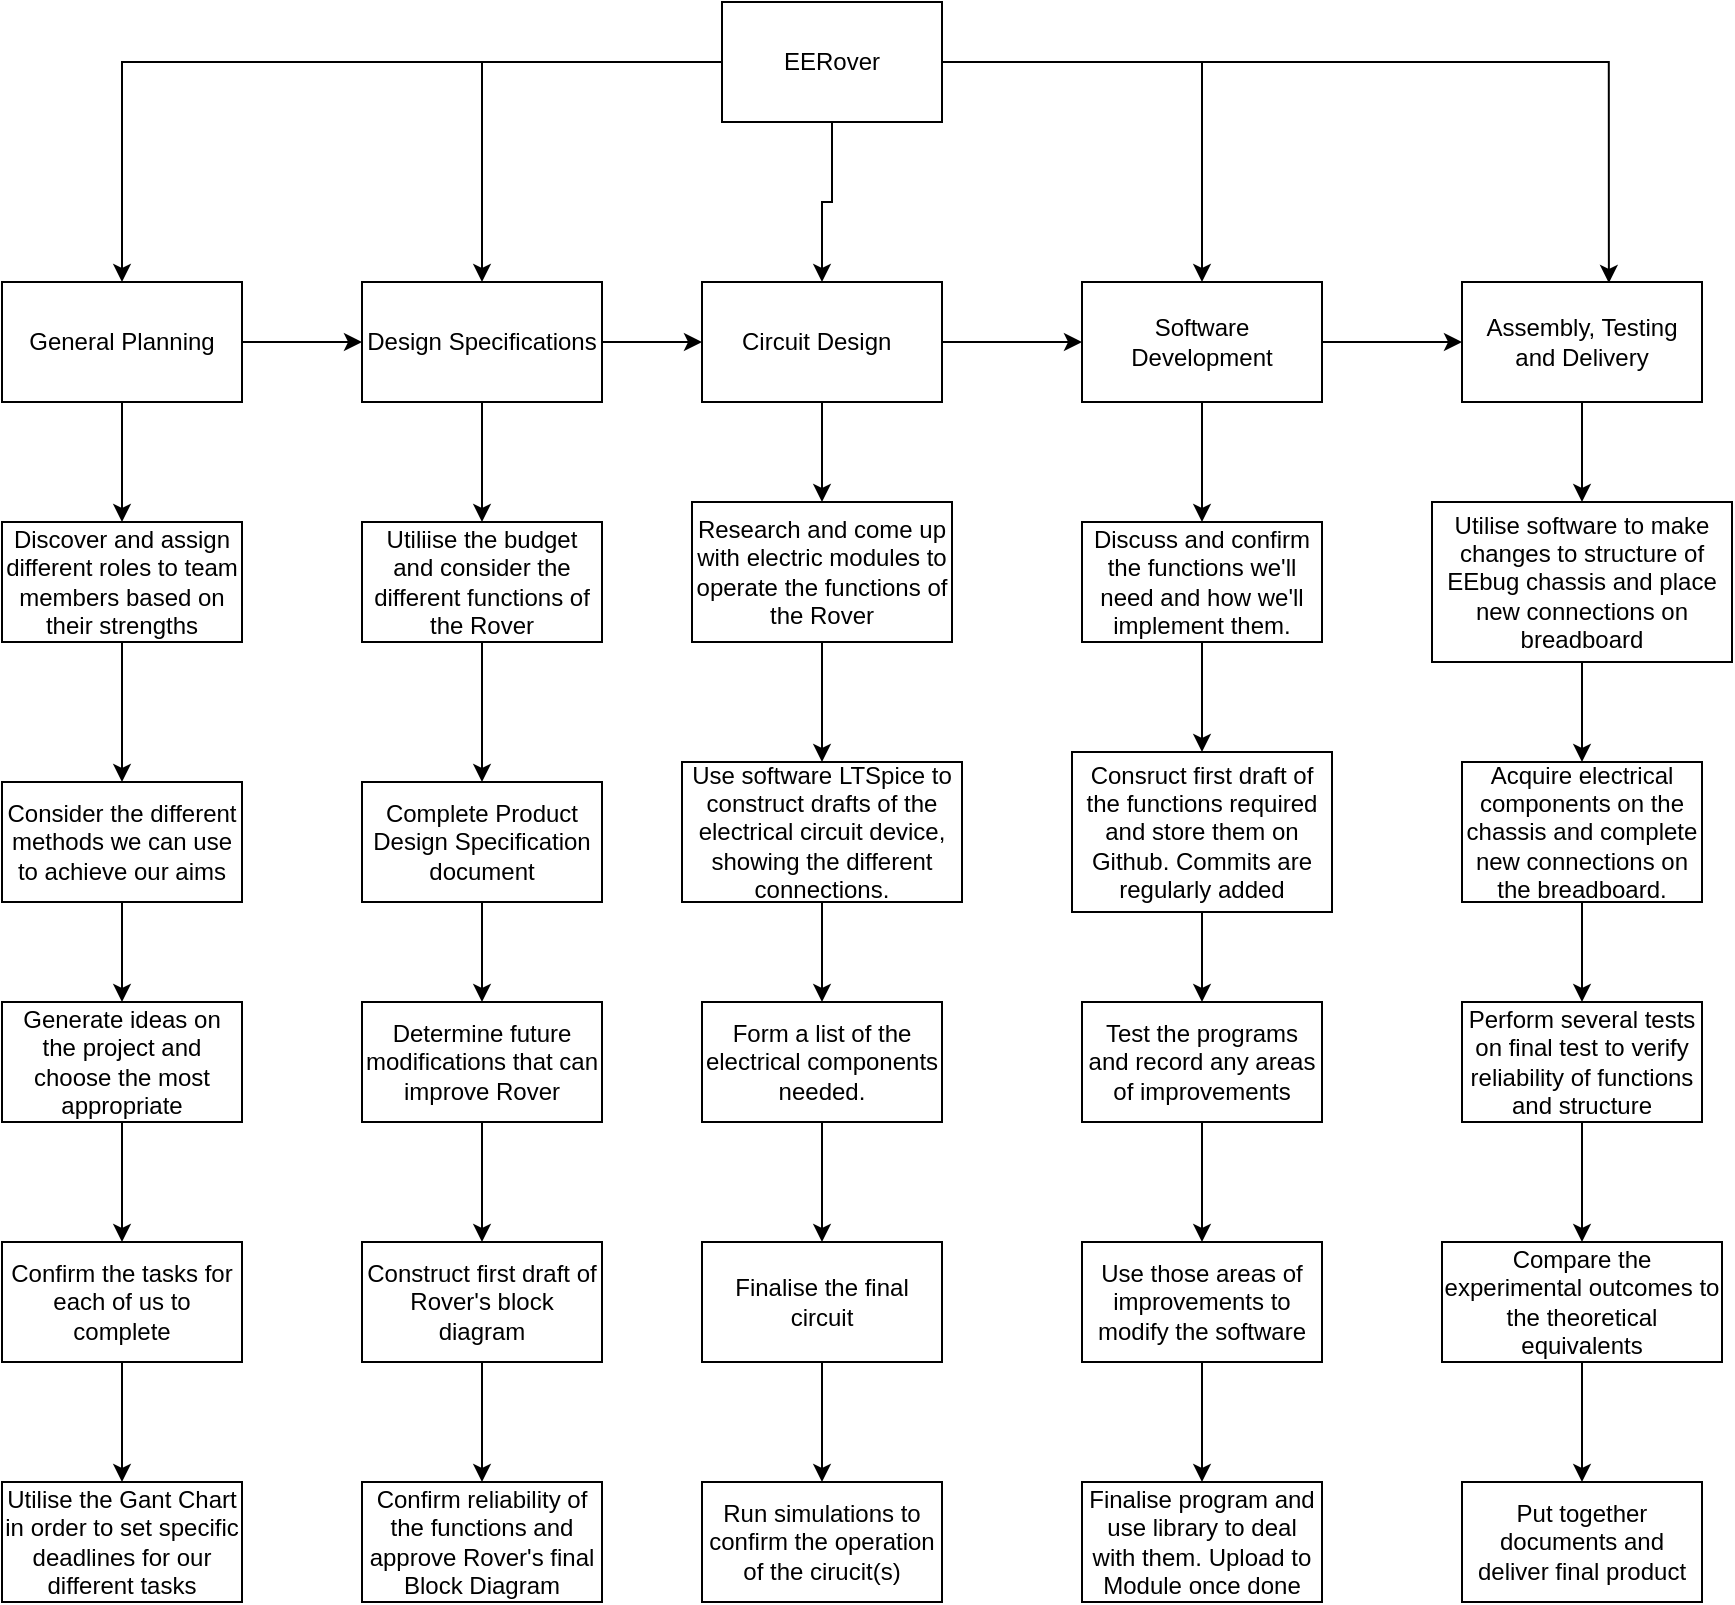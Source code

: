 <mxfile version="21.3.8" type="device">
  <diagram id="C5RBs43oDa-KdzZeNtuy" name="Page-1">
    <mxGraphModel dx="2111" dy="882" grid="0" gridSize="10" guides="1" tooltips="1" connect="1" arrows="1" fold="1" page="1" pageScale="1" pageWidth="827" pageHeight="1169" math="0" shadow="0">
      <root>
        <mxCell id="WIyWlLk6GJQsqaUBKTNV-0" />
        <mxCell id="WIyWlLk6GJQsqaUBKTNV-1" parent="WIyWlLk6GJQsqaUBKTNV-0" />
        <mxCell id="aSDHO9caTJVkEjK9U5SC-7" style="edgeStyle=orthogonalEdgeStyle;rounded=0;orthogonalLoop=1;jettySize=auto;html=1;entryX=0.5;entryY=0;entryDx=0;entryDy=0;exitX=0;exitY=0.5;exitDx=0;exitDy=0;" edge="1" parent="WIyWlLk6GJQsqaUBKTNV-1" source="aSDHO9caTJVkEjK9U5SC-0" target="aSDHO9caTJVkEjK9U5SC-1">
          <mxGeometry relative="1" as="geometry" />
        </mxCell>
        <mxCell id="aSDHO9caTJVkEjK9U5SC-8" style="edgeStyle=orthogonalEdgeStyle;rounded=0;orthogonalLoop=1;jettySize=auto;html=1;" edge="1" parent="WIyWlLk6GJQsqaUBKTNV-1" source="aSDHO9caTJVkEjK9U5SC-0" target="aSDHO9caTJVkEjK9U5SC-2">
          <mxGeometry relative="1" as="geometry" />
        </mxCell>
        <mxCell id="aSDHO9caTJVkEjK9U5SC-9" style="edgeStyle=orthogonalEdgeStyle;rounded=0;orthogonalLoop=1;jettySize=auto;html=1;entryX=0.5;entryY=0;entryDx=0;entryDy=0;" edge="1" parent="WIyWlLk6GJQsqaUBKTNV-1" source="aSDHO9caTJVkEjK9U5SC-0" target="aSDHO9caTJVkEjK9U5SC-3">
          <mxGeometry relative="1" as="geometry" />
        </mxCell>
        <mxCell id="aSDHO9caTJVkEjK9U5SC-10" style="edgeStyle=orthogonalEdgeStyle;rounded=0;orthogonalLoop=1;jettySize=auto;html=1;entryX=0.5;entryY=0;entryDx=0;entryDy=0;" edge="1" parent="WIyWlLk6GJQsqaUBKTNV-1" source="aSDHO9caTJVkEjK9U5SC-0" target="aSDHO9caTJVkEjK9U5SC-5">
          <mxGeometry relative="1" as="geometry" />
        </mxCell>
        <mxCell id="aSDHO9caTJVkEjK9U5SC-11" style="edgeStyle=orthogonalEdgeStyle;rounded=0;orthogonalLoop=1;jettySize=auto;html=1;entryX=0.612;entryY=0.008;entryDx=0;entryDy=0;entryPerimeter=0;" edge="1" parent="WIyWlLk6GJQsqaUBKTNV-1" source="aSDHO9caTJVkEjK9U5SC-0" target="aSDHO9caTJVkEjK9U5SC-6">
          <mxGeometry relative="1" as="geometry" />
        </mxCell>
        <mxCell id="aSDHO9caTJVkEjK9U5SC-0" value="EERover" style="rounded=0;whiteSpace=wrap;html=1;" vertex="1" parent="WIyWlLk6GJQsqaUBKTNV-1">
          <mxGeometry x="390" y="40" width="110" height="60" as="geometry" />
        </mxCell>
        <mxCell id="aSDHO9caTJVkEjK9U5SC-17" style="edgeStyle=orthogonalEdgeStyle;rounded=0;orthogonalLoop=1;jettySize=auto;html=1;" edge="1" parent="WIyWlLk6GJQsqaUBKTNV-1" source="aSDHO9caTJVkEjK9U5SC-1" target="aSDHO9caTJVkEjK9U5SC-2">
          <mxGeometry relative="1" as="geometry" />
        </mxCell>
        <mxCell id="aSDHO9caTJVkEjK9U5SC-21" style="edgeStyle=orthogonalEdgeStyle;rounded=0;orthogonalLoop=1;jettySize=auto;html=1;entryX=0.5;entryY=0;entryDx=0;entryDy=0;" edge="1" parent="WIyWlLk6GJQsqaUBKTNV-1" source="aSDHO9caTJVkEjK9U5SC-1" target="aSDHO9caTJVkEjK9U5SC-12">
          <mxGeometry relative="1" as="geometry" />
        </mxCell>
        <mxCell id="aSDHO9caTJVkEjK9U5SC-1" value="General Planning" style="rounded=0;whiteSpace=wrap;html=1;" vertex="1" parent="WIyWlLk6GJQsqaUBKTNV-1">
          <mxGeometry x="30" y="180" width="120" height="60" as="geometry" />
        </mxCell>
        <mxCell id="aSDHO9caTJVkEjK9U5SC-18" style="edgeStyle=orthogonalEdgeStyle;rounded=0;orthogonalLoop=1;jettySize=auto;html=1;entryX=0;entryY=0.5;entryDx=0;entryDy=0;" edge="1" parent="WIyWlLk6GJQsqaUBKTNV-1" source="aSDHO9caTJVkEjK9U5SC-2" target="aSDHO9caTJVkEjK9U5SC-3">
          <mxGeometry relative="1" as="geometry" />
        </mxCell>
        <mxCell id="aSDHO9caTJVkEjK9U5SC-27" style="edgeStyle=orthogonalEdgeStyle;rounded=0;orthogonalLoop=1;jettySize=auto;html=1;entryX=0.5;entryY=0;entryDx=0;entryDy=0;" edge="1" parent="WIyWlLk6GJQsqaUBKTNV-1" source="aSDHO9caTJVkEjK9U5SC-2" target="aSDHO9caTJVkEjK9U5SC-26">
          <mxGeometry relative="1" as="geometry" />
        </mxCell>
        <mxCell id="aSDHO9caTJVkEjK9U5SC-2" value="Design Specifications" style="rounded=0;whiteSpace=wrap;html=1;" vertex="1" parent="WIyWlLk6GJQsqaUBKTNV-1">
          <mxGeometry x="210" y="180" width="120" height="60" as="geometry" />
        </mxCell>
        <mxCell id="aSDHO9caTJVkEjK9U5SC-19" style="edgeStyle=orthogonalEdgeStyle;rounded=0;orthogonalLoop=1;jettySize=auto;html=1;entryX=0;entryY=0.5;entryDx=0;entryDy=0;" edge="1" parent="WIyWlLk6GJQsqaUBKTNV-1" source="aSDHO9caTJVkEjK9U5SC-3" target="aSDHO9caTJVkEjK9U5SC-5">
          <mxGeometry relative="1" as="geometry" />
        </mxCell>
        <mxCell id="aSDHO9caTJVkEjK9U5SC-51" style="edgeStyle=orthogonalEdgeStyle;rounded=0;orthogonalLoop=1;jettySize=auto;html=1;entryX=0.5;entryY=0;entryDx=0;entryDy=0;" edge="1" parent="WIyWlLk6GJQsqaUBKTNV-1" source="aSDHO9caTJVkEjK9U5SC-3" target="aSDHO9caTJVkEjK9U5SC-36">
          <mxGeometry relative="1" as="geometry" />
        </mxCell>
        <mxCell id="aSDHO9caTJVkEjK9U5SC-3" value="Circuit Design&lt;span style=&quot;white-space: pre;&quot;&gt;&#x9;&lt;/span&gt;" style="rounded=0;whiteSpace=wrap;html=1;" vertex="1" parent="WIyWlLk6GJQsqaUBKTNV-1">
          <mxGeometry x="380" y="180" width="120" height="60" as="geometry" />
        </mxCell>
        <mxCell id="aSDHO9caTJVkEjK9U5SC-20" style="edgeStyle=orthogonalEdgeStyle;rounded=0;orthogonalLoop=1;jettySize=auto;html=1;" edge="1" parent="WIyWlLk6GJQsqaUBKTNV-1" source="aSDHO9caTJVkEjK9U5SC-5" target="aSDHO9caTJVkEjK9U5SC-6">
          <mxGeometry relative="1" as="geometry" />
        </mxCell>
        <mxCell id="aSDHO9caTJVkEjK9U5SC-57" style="edgeStyle=orthogonalEdgeStyle;rounded=0;orthogonalLoop=1;jettySize=auto;html=1;entryX=0.5;entryY=0;entryDx=0;entryDy=0;" edge="1" parent="WIyWlLk6GJQsqaUBKTNV-1" source="aSDHO9caTJVkEjK9U5SC-5" target="aSDHO9caTJVkEjK9U5SC-43">
          <mxGeometry relative="1" as="geometry" />
        </mxCell>
        <mxCell id="aSDHO9caTJVkEjK9U5SC-5" value="Software Development" style="rounded=0;whiteSpace=wrap;html=1;" vertex="1" parent="WIyWlLk6GJQsqaUBKTNV-1">
          <mxGeometry x="570" y="180" width="120" height="60" as="geometry" />
        </mxCell>
        <mxCell id="aSDHO9caTJVkEjK9U5SC-62" style="edgeStyle=orthogonalEdgeStyle;rounded=0;orthogonalLoop=1;jettySize=auto;html=1;entryX=0.5;entryY=0;entryDx=0;entryDy=0;" edge="1" parent="WIyWlLk6GJQsqaUBKTNV-1" source="aSDHO9caTJVkEjK9U5SC-6" target="aSDHO9caTJVkEjK9U5SC-50">
          <mxGeometry relative="1" as="geometry" />
        </mxCell>
        <mxCell id="aSDHO9caTJVkEjK9U5SC-6" value="Assembly, Testing and Delivery" style="rounded=0;whiteSpace=wrap;html=1;" vertex="1" parent="WIyWlLk6GJQsqaUBKTNV-1">
          <mxGeometry x="760" y="180" width="120" height="60" as="geometry" />
        </mxCell>
        <mxCell id="aSDHO9caTJVkEjK9U5SC-22" style="edgeStyle=orthogonalEdgeStyle;rounded=0;orthogonalLoop=1;jettySize=auto;html=1;entryX=0.5;entryY=0;entryDx=0;entryDy=0;" edge="1" parent="WIyWlLk6GJQsqaUBKTNV-1" source="aSDHO9caTJVkEjK9U5SC-12" target="aSDHO9caTJVkEjK9U5SC-13">
          <mxGeometry relative="1" as="geometry" />
        </mxCell>
        <mxCell id="aSDHO9caTJVkEjK9U5SC-12" value="Discover and assign different roles to team members based on their strengths" style="rounded=0;whiteSpace=wrap;html=1;" vertex="1" parent="WIyWlLk6GJQsqaUBKTNV-1">
          <mxGeometry x="30" y="300" width="120" height="60" as="geometry" />
        </mxCell>
        <mxCell id="aSDHO9caTJVkEjK9U5SC-23" style="edgeStyle=orthogonalEdgeStyle;rounded=0;orthogonalLoop=1;jettySize=auto;html=1;entryX=0.5;entryY=0;entryDx=0;entryDy=0;" edge="1" parent="WIyWlLk6GJQsqaUBKTNV-1" source="aSDHO9caTJVkEjK9U5SC-13" target="aSDHO9caTJVkEjK9U5SC-14">
          <mxGeometry relative="1" as="geometry" />
        </mxCell>
        <mxCell id="aSDHO9caTJVkEjK9U5SC-13" value="Consider the different methods we can use to achieve our aims" style="rounded=0;whiteSpace=wrap;html=1;" vertex="1" parent="WIyWlLk6GJQsqaUBKTNV-1">
          <mxGeometry x="30" y="430" width="120" height="60" as="geometry" />
        </mxCell>
        <mxCell id="aSDHO9caTJVkEjK9U5SC-24" style="edgeStyle=orthogonalEdgeStyle;rounded=0;orthogonalLoop=1;jettySize=auto;html=1;entryX=0.5;entryY=0;entryDx=0;entryDy=0;" edge="1" parent="WIyWlLk6GJQsqaUBKTNV-1" source="aSDHO9caTJVkEjK9U5SC-14" target="aSDHO9caTJVkEjK9U5SC-15">
          <mxGeometry relative="1" as="geometry" />
        </mxCell>
        <mxCell id="aSDHO9caTJVkEjK9U5SC-14" value="Generate ideas on the project and choose the most appropriate" style="rounded=0;whiteSpace=wrap;html=1;" vertex="1" parent="WIyWlLk6GJQsqaUBKTNV-1">
          <mxGeometry x="30" y="540" width="120" height="60" as="geometry" />
        </mxCell>
        <mxCell id="aSDHO9caTJVkEjK9U5SC-25" style="edgeStyle=orthogonalEdgeStyle;rounded=0;orthogonalLoop=1;jettySize=auto;html=1;entryX=0.5;entryY=0;entryDx=0;entryDy=0;" edge="1" parent="WIyWlLk6GJQsqaUBKTNV-1" source="aSDHO9caTJVkEjK9U5SC-15" target="aSDHO9caTJVkEjK9U5SC-16">
          <mxGeometry relative="1" as="geometry" />
        </mxCell>
        <mxCell id="aSDHO9caTJVkEjK9U5SC-15" value="Confirm the tasks for each of us to complete" style="rounded=0;whiteSpace=wrap;html=1;" vertex="1" parent="WIyWlLk6GJQsqaUBKTNV-1">
          <mxGeometry x="30" y="660" width="120" height="60" as="geometry" />
        </mxCell>
        <mxCell id="aSDHO9caTJVkEjK9U5SC-16" value="Utilise the Gant Chart in order to set specific deadlines for our different tasks" style="rounded=0;whiteSpace=wrap;html=1;" vertex="1" parent="WIyWlLk6GJQsqaUBKTNV-1">
          <mxGeometry x="30" y="780" width="120" height="60" as="geometry" />
        </mxCell>
        <mxCell id="aSDHO9caTJVkEjK9U5SC-29" style="edgeStyle=orthogonalEdgeStyle;rounded=0;orthogonalLoop=1;jettySize=auto;html=1;" edge="1" parent="WIyWlLk6GJQsqaUBKTNV-1" source="aSDHO9caTJVkEjK9U5SC-26" target="aSDHO9caTJVkEjK9U5SC-28">
          <mxGeometry relative="1" as="geometry" />
        </mxCell>
        <mxCell id="aSDHO9caTJVkEjK9U5SC-26" value="Utiliise the budget and consider the different functions of the Rover" style="rounded=0;whiteSpace=wrap;html=1;" vertex="1" parent="WIyWlLk6GJQsqaUBKTNV-1">
          <mxGeometry x="210" y="300" width="120" height="60" as="geometry" />
        </mxCell>
        <mxCell id="aSDHO9caTJVkEjK9U5SC-31" style="edgeStyle=orthogonalEdgeStyle;rounded=0;orthogonalLoop=1;jettySize=auto;html=1;entryX=0.5;entryY=0;entryDx=0;entryDy=0;" edge="1" parent="WIyWlLk6GJQsqaUBKTNV-1" source="aSDHO9caTJVkEjK9U5SC-28" target="aSDHO9caTJVkEjK9U5SC-30">
          <mxGeometry relative="1" as="geometry" />
        </mxCell>
        <mxCell id="aSDHO9caTJVkEjK9U5SC-28" value="Complete Product Design Specification document" style="rounded=0;whiteSpace=wrap;html=1;" vertex="1" parent="WIyWlLk6GJQsqaUBKTNV-1">
          <mxGeometry x="210" y="430" width="120" height="60" as="geometry" />
        </mxCell>
        <mxCell id="aSDHO9caTJVkEjK9U5SC-34" style="edgeStyle=orthogonalEdgeStyle;rounded=0;orthogonalLoop=1;jettySize=auto;html=1;" edge="1" parent="WIyWlLk6GJQsqaUBKTNV-1" source="aSDHO9caTJVkEjK9U5SC-30" target="aSDHO9caTJVkEjK9U5SC-32">
          <mxGeometry relative="1" as="geometry" />
        </mxCell>
        <mxCell id="aSDHO9caTJVkEjK9U5SC-30" value="Determine future modifications that can improve Rover" style="rounded=0;whiteSpace=wrap;html=1;" vertex="1" parent="WIyWlLk6GJQsqaUBKTNV-1">
          <mxGeometry x="210" y="540" width="120" height="60" as="geometry" />
        </mxCell>
        <mxCell id="aSDHO9caTJVkEjK9U5SC-35" style="edgeStyle=orthogonalEdgeStyle;rounded=0;orthogonalLoop=1;jettySize=auto;html=1;entryX=0.5;entryY=0;entryDx=0;entryDy=0;" edge="1" parent="WIyWlLk6GJQsqaUBKTNV-1" source="aSDHO9caTJVkEjK9U5SC-32" target="aSDHO9caTJVkEjK9U5SC-33">
          <mxGeometry relative="1" as="geometry" />
        </mxCell>
        <mxCell id="aSDHO9caTJVkEjK9U5SC-32" value="Construct first draft of Rover&#39;s block diagram" style="rounded=0;whiteSpace=wrap;html=1;" vertex="1" parent="WIyWlLk6GJQsqaUBKTNV-1">
          <mxGeometry x="210" y="660" width="120" height="60" as="geometry" />
        </mxCell>
        <mxCell id="aSDHO9caTJVkEjK9U5SC-33" value="Confirm reliability of the functions and approve Rover&#39;s final Block Diagram" style="rounded=0;whiteSpace=wrap;html=1;" vertex="1" parent="WIyWlLk6GJQsqaUBKTNV-1">
          <mxGeometry x="210" y="780" width="120" height="60" as="geometry" />
        </mxCell>
        <mxCell id="aSDHO9caTJVkEjK9U5SC-53" style="edgeStyle=orthogonalEdgeStyle;rounded=0;orthogonalLoop=1;jettySize=auto;html=1;entryX=0.5;entryY=0;entryDx=0;entryDy=0;" edge="1" parent="WIyWlLk6GJQsqaUBKTNV-1" source="aSDHO9caTJVkEjK9U5SC-36" target="aSDHO9caTJVkEjK9U5SC-40">
          <mxGeometry relative="1" as="geometry" />
        </mxCell>
        <mxCell id="aSDHO9caTJVkEjK9U5SC-36" value="Research and come up with electric modules to operate the functions of the Rover" style="rounded=0;whiteSpace=wrap;html=1;" vertex="1" parent="WIyWlLk6GJQsqaUBKTNV-1">
          <mxGeometry x="375" y="290" width="130" height="70" as="geometry" />
        </mxCell>
        <mxCell id="aSDHO9caTJVkEjK9U5SC-55" style="edgeStyle=orthogonalEdgeStyle;rounded=0;orthogonalLoop=1;jettySize=auto;html=1;entryX=0.5;entryY=0;entryDx=0;entryDy=0;" edge="1" parent="WIyWlLk6GJQsqaUBKTNV-1" source="aSDHO9caTJVkEjK9U5SC-37" target="aSDHO9caTJVkEjK9U5SC-38">
          <mxGeometry relative="1" as="geometry" />
        </mxCell>
        <mxCell id="aSDHO9caTJVkEjK9U5SC-37" value="Form a list of the electrical components needed." style="rounded=0;whiteSpace=wrap;html=1;" vertex="1" parent="WIyWlLk6GJQsqaUBKTNV-1">
          <mxGeometry x="380" y="540" width="120" height="60" as="geometry" />
        </mxCell>
        <mxCell id="aSDHO9caTJVkEjK9U5SC-56" style="edgeStyle=orthogonalEdgeStyle;rounded=0;orthogonalLoop=1;jettySize=auto;html=1;entryX=0.5;entryY=0;entryDx=0;entryDy=0;" edge="1" parent="WIyWlLk6GJQsqaUBKTNV-1" source="aSDHO9caTJVkEjK9U5SC-38" target="aSDHO9caTJVkEjK9U5SC-39">
          <mxGeometry relative="1" as="geometry" />
        </mxCell>
        <mxCell id="aSDHO9caTJVkEjK9U5SC-38" value="Finalise the final circuit" style="rounded=0;whiteSpace=wrap;html=1;" vertex="1" parent="WIyWlLk6GJQsqaUBKTNV-1">
          <mxGeometry x="380" y="660" width="120" height="60" as="geometry" />
        </mxCell>
        <mxCell id="aSDHO9caTJVkEjK9U5SC-39" value="Run simulations to confirm the operation of the cirucit(s)" style="rounded=0;whiteSpace=wrap;html=1;" vertex="1" parent="WIyWlLk6GJQsqaUBKTNV-1">
          <mxGeometry x="380" y="780" width="120" height="60" as="geometry" />
        </mxCell>
        <mxCell id="aSDHO9caTJVkEjK9U5SC-54" style="edgeStyle=orthogonalEdgeStyle;rounded=0;orthogonalLoop=1;jettySize=auto;html=1;entryX=0.5;entryY=0;entryDx=0;entryDy=0;" edge="1" parent="WIyWlLk6GJQsqaUBKTNV-1" source="aSDHO9caTJVkEjK9U5SC-40" target="aSDHO9caTJVkEjK9U5SC-37">
          <mxGeometry relative="1" as="geometry" />
        </mxCell>
        <mxCell id="aSDHO9caTJVkEjK9U5SC-40" value="Use software LTSpice to construct drafts of the electrical circuit device, showing the different connections." style="rounded=0;whiteSpace=wrap;html=1;" vertex="1" parent="WIyWlLk6GJQsqaUBKTNV-1">
          <mxGeometry x="370" y="420" width="140" height="70" as="geometry" />
        </mxCell>
        <mxCell id="aSDHO9caTJVkEjK9U5SC-60" style="edgeStyle=orthogonalEdgeStyle;rounded=0;orthogonalLoop=1;jettySize=auto;html=1;entryX=0.5;entryY=0;entryDx=0;entryDy=0;" edge="1" parent="WIyWlLk6GJQsqaUBKTNV-1" source="aSDHO9caTJVkEjK9U5SC-41" target="aSDHO9caTJVkEjK9U5SC-44">
          <mxGeometry relative="1" as="geometry" />
        </mxCell>
        <mxCell id="aSDHO9caTJVkEjK9U5SC-41" value="Test the programs and record any areas of improvements" style="rounded=0;whiteSpace=wrap;html=1;" vertex="1" parent="WIyWlLk6GJQsqaUBKTNV-1">
          <mxGeometry x="570" y="540" width="120" height="60" as="geometry" />
        </mxCell>
        <mxCell id="aSDHO9caTJVkEjK9U5SC-59" style="edgeStyle=orthogonalEdgeStyle;rounded=0;orthogonalLoop=1;jettySize=auto;html=1;entryX=0.5;entryY=0;entryDx=0;entryDy=0;" edge="1" parent="WIyWlLk6GJQsqaUBKTNV-1" source="aSDHO9caTJVkEjK9U5SC-42" target="aSDHO9caTJVkEjK9U5SC-41">
          <mxGeometry relative="1" as="geometry" />
        </mxCell>
        <mxCell id="aSDHO9caTJVkEjK9U5SC-42" value="Consruct first draft of the functions required and store them on Github. Commits are regularly added" style="rounded=0;whiteSpace=wrap;html=1;" vertex="1" parent="WIyWlLk6GJQsqaUBKTNV-1">
          <mxGeometry x="565" y="415" width="130" height="80" as="geometry" />
        </mxCell>
        <mxCell id="aSDHO9caTJVkEjK9U5SC-58" style="edgeStyle=orthogonalEdgeStyle;rounded=0;orthogonalLoop=1;jettySize=auto;html=1;entryX=0.5;entryY=0;entryDx=0;entryDy=0;" edge="1" parent="WIyWlLk6GJQsqaUBKTNV-1" source="aSDHO9caTJVkEjK9U5SC-43" target="aSDHO9caTJVkEjK9U5SC-42">
          <mxGeometry relative="1" as="geometry">
            <mxPoint x="630.0" y="420" as="targetPoint" />
          </mxGeometry>
        </mxCell>
        <mxCell id="aSDHO9caTJVkEjK9U5SC-43" value="Discuss and confirm the functions we&#39;ll need and how we&#39;ll implement them." style="rounded=0;whiteSpace=wrap;html=1;" vertex="1" parent="WIyWlLk6GJQsqaUBKTNV-1">
          <mxGeometry x="570" y="300" width="120" height="60" as="geometry" />
        </mxCell>
        <mxCell id="aSDHO9caTJVkEjK9U5SC-61" style="edgeStyle=orthogonalEdgeStyle;rounded=0;orthogonalLoop=1;jettySize=auto;html=1;entryX=0.5;entryY=0;entryDx=0;entryDy=0;" edge="1" parent="WIyWlLk6GJQsqaUBKTNV-1" source="aSDHO9caTJVkEjK9U5SC-44" target="aSDHO9caTJVkEjK9U5SC-45">
          <mxGeometry relative="1" as="geometry" />
        </mxCell>
        <mxCell id="aSDHO9caTJVkEjK9U5SC-44" value="Use those areas of improvements to modify the software" style="rounded=0;whiteSpace=wrap;html=1;" vertex="1" parent="WIyWlLk6GJQsqaUBKTNV-1">
          <mxGeometry x="570" y="660" width="120" height="60" as="geometry" />
        </mxCell>
        <mxCell id="aSDHO9caTJVkEjK9U5SC-45" value="Finalise program and use library to deal with them. Upload to Module once done" style="rounded=0;whiteSpace=wrap;html=1;" vertex="1" parent="WIyWlLk6GJQsqaUBKTNV-1">
          <mxGeometry x="570" y="780" width="120" height="60" as="geometry" />
        </mxCell>
        <mxCell id="aSDHO9caTJVkEjK9U5SC-46" value="Put together documents and deliver final product" style="rounded=0;whiteSpace=wrap;html=1;" vertex="1" parent="WIyWlLk6GJQsqaUBKTNV-1">
          <mxGeometry x="760" y="780" width="120" height="60" as="geometry" />
        </mxCell>
        <mxCell id="aSDHO9caTJVkEjK9U5SC-67" style="edgeStyle=orthogonalEdgeStyle;rounded=0;orthogonalLoop=1;jettySize=auto;html=1;" edge="1" parent="WIyWlLk6GJQsqaUBKTNV-1" source="aSDHO9caTJVkEjK9U5SC-47" target="aSDHO9caTJVkEjK9U5SC-46">
          <mxGeometry relative="1" as="geometry" />
        </mxCell>
        <mxCell id="aSDHO9caTJVkEjK9U5SC-47" value="Compare the experimental outcomes to the theoretical equivalents" style="rounded=0;whiteSpace=wrap;html=1;" vertex="1" parent="WIyWlLk6GJQsqaUBKTNV-1">
          <mxGeometry x="750" y="660" width="140" height="60" as="geometry" />
        </mxCell>
        <mxCell id="aSDHO9caTJVkEjK9U5SC-65" style="edgeStyle=orthogonalEdgeStyle;rounded=0;orthogonalLoop=1;jettySize=auto;html=1;entryX=0.5;entryY=0;entryDx=0;entryDy=0;" edge="1" parent="WIyWlLk6GJQsqaUBKTNV-1" source="aSDHO9caTJVkEjK9U5SC-48" target="aSDHO9caTJVkEjK9U5SC-47">
          <mxGeometry relative="1" as="geometry" />
        </mxCell>
        <mxCell id="aSDHO9caTJVkEjK9U5SC-48" value="Perform several tests on final test to verify reliability of functions and structure" style="rounded=0;whiteSpace=wrap;html=1;" vertex="1" parent="WIyWlLk6GJQsqaUBKTNV-1">
          <mxGeometry x="760" y="540" width="120" height="60" as="geometry" />
        </mxCell>
        <mxCell id="aSDHO9caTJVkEjK9U5SC-64" style="edgeStyle=orthogonalEdgeStyle;rounded=0;orthogonalLoop=1;jettySize=auto;html=1;" edge="1" parent="WIyWlLk6GJQsqaUBKTNV-1" source="aSDHO9caTJVkEjK9U5SC-49" target="aSDHO9caTJVkEjK9U5SC-48">
          <mxGeometry relative="1" as="geometry" />
        </mxCell>
        <mxCell id="aSDHO9caTJVkEjK9U5SC-49" value="Acquire electrical components on the chassis and complete new connections on the breadboard." style="rounded=0;whiteSpace=wrap;html=1;" vertex="1" parent="WIyWlLk6GJQsqaUBKTNV-1">
          <mxGeometry x="760" y="420" width="120" height="70" as="geometry" />
        </mxCell>
        <mxCell id="aSDHO9caTJVkEjK9U5SC-63" style="edgeStyle=orthogonalEdgeStyle;rounded=0;orthogonalLoop=1;jettySize=auto;html=1;entryX=0.5;entryY=0;entryDx=0;entryDy=0;" edge="1" parent="WIyWlLk6GJQsqaUBKTNV-1" source="aSDHO9caTJVkEjK9U5SC-50" target="aSDHO9caTJVkEjK9U5SC-49">
          <mxGeometry relative="1" as="geometry" />
        </mxCell>
        <mxCell id="aSDHO9caTJVkEjK9U5SC-50" value="Utilise software to make changes to structure of EEbug chassis and place new connections on breadboard" style="rounded=0;whiteSpace=wrap;html=1;" vertex="1" parent="WIyWlLk6GJQsqaUBKTNV-1">
          <mxGeometry x="745" y="290" width="150" height="80" as="geometry" />
        </mxCell>
      </root>
    </mxGraphModel>
  </diagram>
</mxfile>
